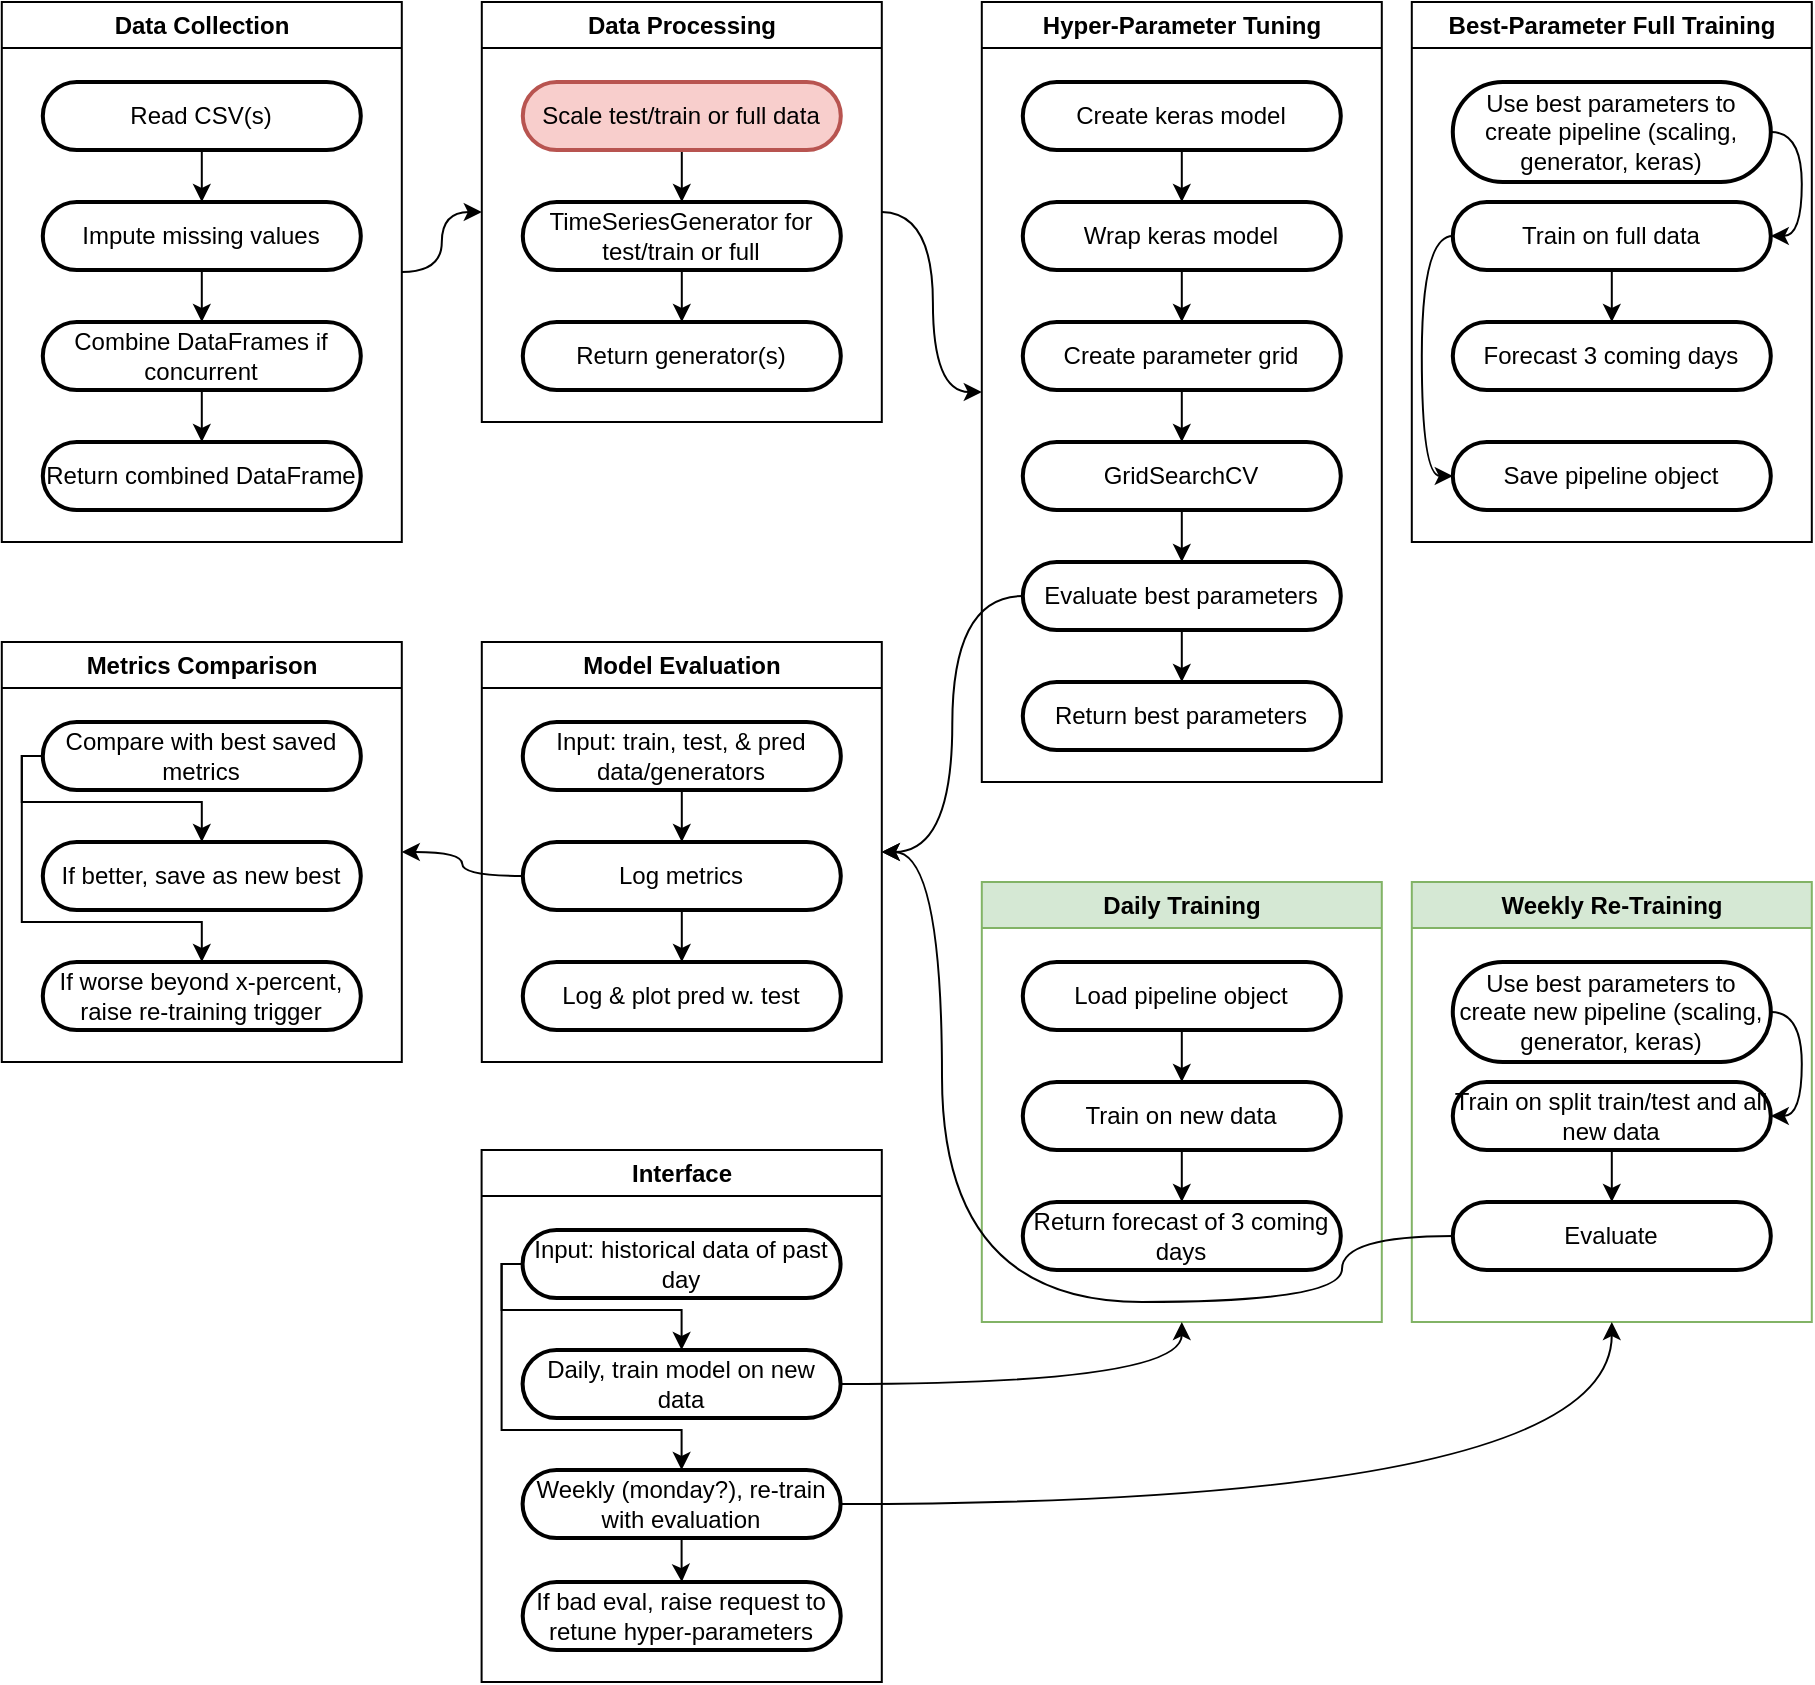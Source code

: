 <mxfile version="24.8.3">
  <diagram name="Page-1" id="im4f84TJx31p4GjBVJc7">
    <mxGraphModel dx="1728" dy="945" grid="1" gridSize="10" guides="1" tooltips="1" connect="1" arrows="1" fold="1" page="1" pageScale="1" pageWidth="827" pageHeight="1169" math="0" shadow="0">
      <root>
        <mxCell id="0" />
        <mxCell id="1" parent="0" />
        <mxCell id="ZpfbbZLWPoLLmUBdWNGZ-46" style="edgeStyle=orthogonalEdgeStyle;rounded=0;orthogonalLoop=1;jettySize=auto;html=1;entryX=0;entryY=0.5;entryDx=0;entryDy=0;curved=1;" edge="1" parent="1" source="ZpfbbZLWPoLLmUBdWNGZ-24" target="ZpfbbZLWPoLLmUBdWNGZ-30">
          <mxGeometry relative="1" as="geometry" />
        </mxCell>
        <mxCell id="ZpfbbZLWPoLLmUBdWNGZ-24" value="Data Collection" style="swimlane;whiteSpace=wrap;html=1;" vertex="1" parent="1">
          <mxGeometry x="29.9" y="10" width="200" height="270" as="geometry" />
        </mxCell>
        <mxCell id="ZpfbbZLWPoLLmUBdWNGZ-40" style="edgeStyle=orthogonalEdgeStyle;rounded=0;orthogonalLoop=1;jettySize=auto;html=1;entryX=0.5;entryY=0;entryDx=0;entryDy=0;" edge="1" parent="ZpfbbZLWPoLLmUBdWNGZ-24" source="ZpfbbZLWPoLLmUBdWNGZ-26" target="ZpfbbZLWPoLLmUBdWNGZ-27">
          <mxGeometry relative="1" as="geometry" />
        </mxCell>
        <mxCell id="ZpfbbZLWPoLLmUBdWNGZ-26" value="Read CSV(s)" style="rounded=1;whiteSpace=wrap;arcSize=50;strokeWidth=2;" vertex="1" parent="ZpfbbZLWPoLLmUBdWNGZ-24">
          <mxGeometry x="20.5" y="40" width="159" height="34" as="geometry" />
        </mxCell>
        <mxCell id="ZpfbbZLWPoLLmUBdWNGZ-41" style="edgeStyle=orthogonalEdgeStyle;rounded=0;orthogonalLoop=1;jettySize=auto;html=1;entryX=0.5;entryY=0;entryDx=0;entryDy=0;" edge="1" parent="ZpfbbZLWPoLLmUBdWNGZ-24" source="ZpfbbZLWPoLLmUBdWNGZ-27" target="ZpfbbZLWPoLLmUBdWNGZ-28">
          <mxGeometry relative="1" as="geometry" />
        </mxCell>
        <mxCell id="ZpfbbZLWPoLLmUBdWNGZ-27" value="Impute missing values" style="rounded=1;whiteSpace=wrap;arcSize=50;strokeWidth=2;" vertex="1" parent="ZpfbbZLWPoLLmUBdWNGZ-24">
          <mxGeometry x="20.5" y="100" width="159" height="34" as="geometry" />
        </mxCell>
        <mxCell id="ZpfbbZLWPoLLmUBdWNGZ-42" style="edgeStyle=orthogonalEdgeStyle;rounded=0;orthogonalLoop=1;jettySize=auto;html=1;entryX=0.5;entryY=0;entryDx=0;entryDy=0;" edge="1" parent="ZpfbbZLWPoLLmUBdWNGZ-24" source="ZpfbbZLWPoLLmUBdWNGZ-28" target="ZpfbbZLWPoLLmUBdWNGZ-29">
          <mxGeometry relative="1" as="geometry" />
        </mxCell>
        <mxCell id="ZpfbbZLWPoLLmUBdWNGZ-28" value="Combine DataFrames if concurrent " style="rounded=1;whiteSpace=wrap;arcSize=50;strokeWidth=2;" vertex="1" parent="ZpfbbZLWPoLLmUBdWNGZ-24">
          <mxGeometry x="20.5" y="160" width="159" height="34" as="geometry" />
        </mxCell>
        <mxCell id="ZpfbbZLWPoLLmUBdWNGZ-29" value="Return combined DataFrame" style="rounded=1;whiteSpace=wrap;arcSize=50;strokeWidth=2;" vertex="1" parent="ZpfbbZLWPoLLmUBdWNGZ-24">
          <mxGeometry x="20.5" y="220" width="159" height="34" as="geometry" />
        </mxCell>
        <mxCell id="ZpfbbZLWPoLLmUBdWNGZ-115" style="edgeStyle=orthogonalEdgeStyle;rounded=0;orthogonalLoop=1;jettySize=auto;html=1;entryX=0;entryY=0.5;entryDx=0;entryDy=0;curved=1;" edge="1" parent="1" target="ZpfbbZLWPoLLmUBdWNGZ-47">
          <mxGeometry relative="1" as="geometry">
            <mxPoint x="470" y="115" as="sourcePoint" />
          </mxGeometry>
        </mxCell>
        <mxCell id="ZpfbbZLWPoLLmUBdWNGZ-30" value="Data Processing" style="swimlane;whiteSpace=wrap;html=1;" vertex="1" parent="1">
          <mxGeometry x="269.9" y="10" width="200" height="210" as="geometry" />
        </mxCell>
        <mxCell id="ZpfbbZLWPoLLmUBdWNGZ-44" style="edgeStyle=orthogonalEdgeStyle;rounded=0;orthogonalLoop=1;jettySize=auto;html=1;entryX=0.5;entryY=0;entryDx=0;entryDy=0;" edge="1" parent="ZpfbbZLWPoLLmUBdWNGZ-30" source="ZpfbbZLWPoLLmUBdWNGZ-31" target="ZpfbbZLWPoLLmUBdWNGZ-32">
          <mxGeometry relative="1" as="geometry" />
        </mxCell>
        <mxCell id="ZpfbbZLWPoLLmUBdWNGZ-31" value="Scale test/train or full data" style="rounded=1;whiteSpace=wrap;arcSize=50;strokeWidth=2;fillColor=#f8cecc;strokeColor=#b85450;" vertex="1" parent="ZpfbbZLWPoLLmUBdWNGZ-30">
          <mxGeometry x="20.5" y="40" width="159" height="34" as="geometry" />
        </mxCell>
        <mxCell id="ZpfbbZLWPoLLmUBdWNGZ-45" style="edgeStyle=orthogonalEdgeStyle;rounded=0;orthogonalLoop=1;jettySize=auto;html=1;entryX=0.5;entryY=0;entryDx=0;entryDy=0;" edge="1" parent="ZpfbbZLWPoLLmUBdWNGZ-30" source="ZpfbbZLWPoLLmUBdWNGZ-32" target="ZpfbbZLWPoLLmUBdWNGZ-35">
          <mxGeometry relative="1" as="geometry" />
        </mxCell>
        <mxCell id="ZpfbbZLWPoLLmUBdWNGZ-32" value="TimeSeriesGenerator for test/train or full" style="rounded=1;whiteSpace=wrap;arcSize=50;strokeWidth=2;" vertex="1" parent="ZpfbbZLWPoLLmUBdWNGZ-30">
          <mxGeometry x="20.5" y="100" width="159" height="34" as="geometry" />
        </mxCell>
        <mxCell id="ZpfbbZLWPoLLmUBdWNGZ-35" value="Return generator(s)" style="rounded=1;whiteSpace=wrap;arcSize=50;strokeWidth=2;" vertex="1" parent="ZpfbbZLWPoLLmUBdWNGZ-30">
          <mxGeometry x="20.5" y="160" width="159" height="34" as="geometry" />
        </mxCell>
        <mxCell id="ZpfbbZLWPoLLmUBdWNGZ-36" value="Model Evaluation" style="swimlane;whiteSpace=wrap;html=1;" vertex="1" parent="1">
          <mxGeometry x="269.9" y="330" width="200" height="210" as="geometry" />
        </mxCell>
        <mxCell id="ZpfbbZLWPoLLmUBdWNGZ-72" style="edgeStyle=orthogonalEdgeStyle;rounded=0;orthogonalLoop=1;jettySize=auto;html=1;" edge="1" parent="ZpfbbZLWPoLLmUBdWNGZ-36" source="ZpfbbZLWPoLLmUBdWNGZ-37" target="ZpfbbZLWPoLLmUBdWNGZ-38">
          <mxGeometry relative="1" as="geometry" />
        </mxCell>
        <mxCell id="ZpfbbZLWPoLLmUBdWNGZ-37" value="Input: train, test, &amp; pred data/generators" style="rounded=1;whiteSpace=wrap;arcSize=50;strokeWidth=2;" vertex="1" parent="ZpfbbZLWPoLLmUBdWNGZ-36">
          <mxGeometry x="20.5" y="40" width="159" height="34" as="geometry" />
        </mxCell>
        <mxCell id="ZpfbbZLWPoLLmUBdWNGZ-71" style="edgeStyle=orthogonalEdgeStyle;rounded=0;orthogonalLoop=1;jettySize=auto;html=1;" edge="1" parent="ZpfbbZLWPoLLmUBdWNGZ-36" source="ZpfbbZLWPoLLmUBdWNGZ-38" target="ZpfbbZLWPoLLmUBdWNGZ-39">
          <mxGeometry relative="1" as="geometry" />
        </mxCell>
        <mxCell id="ZpfbbZLWPoLLmUBdWNGZ-38" value="Log metrics" style="rounded=1;whiteSpace=wrap;arcSize=50;strokeWidth=2;" vertex="1" parent="ZpfbbZLWPoLLmUBdWNGZ-36">
          <mxGeometry x="20.5" y="100" width="159" height="34" as="geometry" />
        </mxCell>
        <mxCell id="ZpfbbZLWPoLLmUBdWNGZ-39" value="Log &amp; plot pred w. test" style="rounded=1;whiteSpace=wrap;arcSize=50;strokeWidth=2;" vertex="1" parent="ZpfbbZLWPoLLmUBdWNGZ-36">
          <mxGeometry x="20.5" y="160" width="159" height="34" as="geometry" />
        </mxCell>
        <mxCell id="ZpfbbZLWPoLLmUBdWNGZ-47" value="Hyper-Parameter Tuning" style="swimlane;whiteSpace=wrap;html=1;" vertex="1" parent="1">
          <mxGeometry x="519.9" y="10" width="200" height="390" as="geometry" />
        </mxCell>
        <mxCell id="ZpfbbZLWPoLLmUBdWNGZ-48" style="edgeStyle=orthogonalEdgeStyle;rounded=0;orthogonalLoop=1;jettySize=auto;html=1;entryX=0.5;entryY=0;entryDx=0;entryDy=0;" edge="1" parent="ZpfbbZLWPoLLmUBdWNGZ-47" target="ZpfbbZLWPoLLmUBdWNGZ-51">
          <mxGeometry relative="1" as="geometry">
            <mxPoint x="100" y="74" as="sourcePoint" />
          </mxGeometry>
        </mxCell>
        <mxCell id="ZpfbbZLWPoLLmUBdWNGZ-50" style="edgeStyle=orthogonalEdgeStyle;rounded=0;orthogonalLoop=1;jettySize=auto;html=1;entryX=0.5;entryY=0;entryDx=0;entryDy=0;" edge="1" parent="ZpfbbZLWPoLLmUBdWNGZ-47" target="ZpfbbZLWPoLLmUBdWNGZ-53">
          <mxGeometry relative="1" as="geometry">
            <mxPoint x="100" y="134" as="sourcePoint" />
          </mxGeometry>
        </mxCell>
        <mxCell id="ZpfbbZLWPoLLmUBdWNGZ-52" style="edgeStyle=orthogonalEdgeStyle;rounded=0;orthogonalLoop=1;jettySize=auto;html=1;entryX=0.5;entryY=0;entryDx=0;entryDy=0;" edge="1" parent="ZpfbbZLWPoLLmUBdWNGZ-47" target="ZpfbbZLWPoLLmUBdWNGZ-54">
          <mxGeometry relative="1" as="geometry">
            <mxPoint x="100" y="194" as="sourcePoint" />
          </mxGeometry>
        </mxCell>
        <mxCell id="ZpfbbZLWPoLLmUBdWNGZ-111" style="edgeStyle=orthogonalEdgeStyle;rounded=0;orthogonalLoop=1;jettySize=auto;html=1;entryX=0.5;entryY=0;entryDx=0;entryDy=0;" edge="1" parent="ZpfbbZLWPoLLmUBdWNGZ-47" source="ZpfbbZLWPoLLmUBdWNGZ-105" target="ZpfbbZLWPoLLmUBdWNGZ-106">
          <mxGeometry relative="1" as="geometry" />
        </mxCell>
        <mxCell id="ZpfbbZLWPoLLmUBdWNGZ-105" value="Create keras model" style="rounded=1;whiteSpace=wrap;arcSize=50;strokeWidth=2;" vertex="1" parent="ZpfbbZLWPoLLmUBdWNGZ-47">
          <mxGeometry x="20.5" y="40" width="159" height="34" as="geometry" />
        </mxCell>
        <mxCell id="ZpfbbZLWPoLLmUBdWNGZ-112" style="edgeStyle=orthogonalEdgeStyle;rounded=0;orthogonalLoop=1;jettySize=auto;html=1;entryX=0.5;entryY=0;entryDx=0;entryDy=0;" edge="1" parent="ZpfbbZLWPoLLmUBdWNGZ-47" source="ZpfbbZLWPoLLmUBdWNGZ-106" target="ZpfbbZLWPoLLmUBdWNGZ-107">
          <mxGeometry relative="1" as="geometry" />
        </mxCell>
        <mxCell id="ZpfbbZLWPoLLmUBdWNGZ-106" value="Wrap keras model" style="rounded=1;whiteSpace=wrap;arcSize=50;strokeWidth=2;" vertex="1" parent="ZpfbbZLWPoLLmUBdWNGZ-47">
          <mxGeometry x="20.5" y="100" width="159" height="34" as="geometry" />
        </mxCell>
        <mxCell id="ZpfbbZLWPoLLmUBdWNGZ-113" style="edgeStyle=orthogonalEdgeStyle;rounded=0;orthogonalLoop=1;jettySize=auto;html=1;" edge="1" parent="ZpfbbZLWPoLLmUBdWNGZ-47" source="ZpfbbZLWPoLLmUBdWNGZ-107" target="ZpfbbZLWPoLLmUBdWNGZ-108">
          <mxGeometry relative="1" as="geometry" />
        </mxCell>
        <mxCell id="ZpfbbZLWPoLLmUBdWNGZ-107" value="Create parameter grid" style="rounded=1;whiteSpace=wrap;arcSize=50;strokeWidth=2;" vertex="1" parent="ZpfbbZLWPoLLmUBdWNGZ-47">
          <mxGeometry x="20.5" y="160" width="159" height="34" as="geometry" />
        </mxCell>
        <mxCell id="ZpfbbZLWPoLLmUBdWNGZ-114" style="edgeStyle=orthogonalEdgeStyle;rounded=0;orthogonalLoop=1;jettySize=auto;html=1;" edge="1" parent="ZpfbbZLWPoLLmUBdWNGZ-47" source="ZpfbbZLWPoLLmUBdWNGZ-108" target="ZpfbbZLWPoLLmUBdWNGZ-110">
          <mxGeometry relative="1" as="geometry" />
        </mxCell>
        <mxCell id="ZpfbbZLWPoLLmUBdWNGZ-108" value="GridSearchCV" style="rounded=1;whiteSpace=wrap;arcSize=50;strokeWidth=2;" vertex="1" parent="ZpfbbZLWPoLLmUBdWNGZ-47">
          <mxGeometry x="20.5" y="220" width="159" height="34" as="geometry" />
        </mxCell>
        <mxCell id="ZpfbbZLWPoLLmUBdWNGZ-117" style="edgeStyle=orthogonalEdgeStyle;rounded=0;orthogonalLoop=1;jettySize=auto;html=1;" edge="1" parent="ZpfbbZLWPoLLmUBdWNGZ-47" source="ZpfbbZLWPoLLmUBdWNGZ-110" target="ZpfbbZLWPoLLmUBdWNGZ-116">
          <mxGeometry relative="1" as="geometry" />
        </mxCell>
        <mxCell id="ZpfbbZLWPoLLmUBdWNGZ-110" value="Evaluate best parameters" style="rounded=1;whiteSpace=wrap;arcSize=50;strokeWidth=2;" vertex="1" parent="ZpfbbZLWPoLLmUBdWNGZ-47">
          <mxGeometry x="20.5" y="280" width="159" height="34" as="geometry" />
        </mxCell>
        <mxCell id="ZpfbbZLWPoLLmUBdWNGZ-116" value="Return best parameters" style="rounded=1;whiteSpace=wrap;arcSize=50;strokeWidth=2;" vertex="1" parent="ZpfbbZLWPoLLmUBdWNGZ-47">
          <mxGeometry x="20.5" y="340" width="159" height="34" as="geometry" />
        </mxCell>
        <mxCell id="ZpfbbZLWPoLLmUBdWNGZ-55" value="Best-Parameter Full Training" style="swimlane;whiteSpace=wrap;html=1;" vertex="1" parent="1">
          <mxGeometry x="734.9" y="10" width="200" height="270" as="geometry" />
        </mxCell>
        <mxCell id="ZpfbbZLWPoLLmUBdWNGZ-56" style="edgeStyle=orthogonalEdgeStyle;rounded=0;orthogonalLoop=1;jettySize=auto;html=1;entryX=0.5;entryY=0;entryDx=0;entryDy=0;" edge="1" parent="ZpfbbZLWPoLLmUBdWNGZ-55" target="ZpfbbZLWPoLLmUBdWNGZ-59">
          <mxGeometry relative="1" as="geometry">
            <mxPoint x="100" y="74" as="sourcePoint" />
          </mxGeometry>
        </mxCell>
        <mxCell id="ZpfbbZLWPoLLmUBdWNGZ-58" style="edgeStyle=orthogonalEdgeStyle;rounded=0;orthogonalLoop=1;jettySize=auto;html=1;entryX=0.5;entryY=0;entryDx=0;entryDy=0;" edge="1" parent="ZpfbbZLWPoLLmUBdWNGZ-55" target="ZpfbbZLWPoLLmUBdWNGZ-61">
          <mxGeometry relative="1" as="geometry">
            <mxPoint x="100" y="134" as="sourcePoint" />
          </mxGeometry>
        </mxCell>
        <mxCell id="ZpfbbZLWPoLLmUBdWNGZ-60" style="edgeStyle=orthogonalEdgeStyle;rounded=0;orthogonalLoop=1;jettySize=auto;html=1;entryX=0.5;entryY=0;entryDx=0;entryDy=0;" edge="1" parent="ZpfbbZLWPoLLmUBdWNGZ-55" target="ZpfbbZLWPoLLmUBdWNGZ-62">
          <mxGeometry relative="1" as="geometry">
            <mxPoint x="100" y="194" as="sourcePoint" />
          </mxGeometry>
        </mxCell>
        <mxCell id="ZpfbbZLWPoLLmUBdWNGZ-122" style="edgeStyle=orthogonalEdgeStyle;rounded=0;orthogonalLoop=1;jettySize=auto;html=1;entryX=1;entryY=0.5;entryDx=0;entryDy=0;curved=1;exitX=1;exitY=0.5;exitDx=0;exitDy=0;" edge="1" parent="ZpfbbZLWPoLLmUBdWNGZ-55" source="ZpfbbZLWPoLLmUBdWNGZ-120" target="ZpfbbZLWPoLLmUBdWNGZ-121">
          <mxGeometry relative="1" as="geometry">
            <Array as="points">
              <mxPoint x="195" y="65" />
              <mxPoint x="195" y="117" />
            </Array>
          </mxGeometry>
        </mxCell>
        <mxCell id="ZpfbbZLWPoLLmUBdWNGZ-120" value="Use best parameters to create pipeline (scaling, generator, keras)" style="rounded=1;whiteSpace=wrap;arcSize=50;strokeWidth=2;" vertex="1" parent="ZpfbbZLWPoLLmUBdWNGZ-55">
          <mxGeometry x="20.5" y="40" width="159" height="50" as="geometry" />
        </mxCell>
        <mxCell id="ZpfbbZLWPoLLmUBdWNGZ-124" style="edgeStyle=orthogonalEdgeStyle;rounded=0;orthogonalLoop=1;jettySize=auto;html=1;entryX=0.5;entryY=0;entryDx=0;entryDy=0;" edge="1" parent="ZpfbbZLWPoLLmUBdWNGZ-55" source="ZpfbbZLWPoLLmUBdWNGZ-121" target="ZpfbbZLWPoLLmUBdWNGZ-123">
          <mxGeometry relative="1" as="geometry" />
        </mxCell>
        <mxCell id="ZpfbbZLWPoLLmUBdWNGZ-131" style="edgeStyle=orthogonalEdgeStyle;rounded=0;orthogonalLoop=1;jettySize=auto;html=1;entryX=0;entryY=0.5;entryDx=0;entryDy=0;curved=1;exitX=0;exitY=0.5;exitDx=0;exitDy=0;" edge="1" parent="ZpfbbZLWPoLLmUBdWNGZ-55" source="ZpfbbZLWPoLLmUBdWNGZ-121" target="ZpfbbZLWPoLLmUBdWNGZ-130">
          <mxGeometry relative="1" as="geometry">
            <Array as="points">
              <mxPoint x="5" y="117" />
              <mxPoint x="5" y="237" />
            </Array>
          </mxGeometry>
        </mxCell>
        <mxCell id="ZpfbbZLWPoLLmUBdWNGZ-121" value="Train on full data" style="rounded=1;whiteSpace=wrap;arcSize=50;strokeWidth=2;" vertex="1" parent="ZpfbbZLWPoLLmUBdWNGZ-55">
          <mxGeometry x="20.5" y="100" width="159" height="34" as="geometry" />
        </mxCell>
        <mxCell id="ZpfbbZLWPoLLmUBdWNGZ-123" value="Forecast 3 coming days" style="rounded=1;whiteSpace=wrap;arcSize=50;strokeWidth=2;" vertex="1" parent="ZpfbbZLWPoLLmUBdWNGZ-55">
          <mxGeometry x="20.5" y="160" width="159" height="34" as="geometry" />
        </mxCell>
        <mxCell id="ZpfbbZLWPoLLmUBdWNGZ-130" value="Save pipeline object" style="rounded=1;whiteSpace=wrap;arcSize=50;strokeWidth=2;" vertex="1" parent="ZpfbbZLWPoLLmUBdWNGZ-55">
          <mxGeometry x="20.5" y="220" width="159" height="34" as="geometry" />
        </mxCell>
        <mxCell id="ZpfbbZLWPoLLmUBdWNGZ-63" value="Daily Training" style="swimlane;whiteSpace=wrap;html=1;fillColor=#d5e8d4;strokeColor=#82b366;" vertex="1" parent="1">
          <mxGeometry x="519.9" y="450" width="200" height="220" as="geometry" />
        </mxCell>
        <mxCell id="ZpfbbZLWPoLLmUBdWNGZ-64" style="edgeStyle=orthogonalEdgeStyle;rounded=0;orthogonalLoop=1;jettySize=auto;html=1;entryX=0.5;entryY=0;entryDx=0;entryDy=0;" edge="1" parent="ZpfbbZLWPoLLmUBdWNGZ-63" target="ZpfbbZLWPoLLmUBdWNGZ-67">
          <mxGeometry relative="1" as="geometry">
            <mxPoint x="100.0" y="74" as="sourcePoint" />
          </mxGeometry>
        </mxCell>
        <mxCell id="ZpfbbZLWPoLLmUBdWNGZ-66" style="edgeStyle=orthogonalEdgeStyle;rounded=0;orthogonalLoop=1;jettySize=auto;html=1;entryX=0.5;entryY=0;entryDx=0;entryDy=0;" edge="1" parent="ZpfbbZLWPoLLmUBdWNGZ-63" target="ZpfbbZLWPoLLmUBdWNGZ-69">
          <mxGeometry relative="1" as="geometry">
            <mxPoint x="100.0" y="134" as="sourcePoint" />
          </mxGeometry>
        </mxCell>
        <mxCell id="ZpfbbZLWPoLLmUBdWNGZ-68" style="edgeStyle=orthogonalEdgeStyle;rounded=0;orthogonalLoop=1;jettySize=auto;html=1;entryX=0.5;entryY=0;entryDx=0;entryDy=0;" edge="1" parent="ZpfbbZLWPoLLmUBdWNGZ-63" target="ZpfbbZLWPoLLmUBdWNGZ-70">
          <mxGeometry relative="1" as="geometry">
            <mxPoint x="100.0" y="194" as="sourcePoint" />
          </mxGeometry>
        </mxCell>
        <mxCell id="ZpfbbZLWPoLLmUBdWNGZ-128" style="edgeStyle=orthogonalEdgeStyle;rounded=0;orthogonalLoop=1;jettySize=auto;html=1;" edge="1" parent="ZpfbbZLWPoLLmUBdWNGZ-63" source="ZpfbbZLWPoLLmUBdWNGZ-125" target="ZpfbbZLWPoLLmUBdWNGZ-127">
          <mxGeometry relative="1" as="geometry" />
        </mxCell>
        <mxCell id="ZpfbbZLWPoLLmUBdWNGZ-125" value="Train on new data" style="rounded=1;whiteSpace=wrap;arcSize=50;strokeWidth=2;" vertex="1" parent="ZpfbbZLWPoLLmUBdWNGZ-63">
          <mxGeometry x="20.5" y="100" width="159" height="34" as="geometry" />
        </mxCell>
        <mxCell id="ZpfbbZLWPoLLmUBdWNGZ-127" value="Return forecast of 3 coming days" style="rounded=1;whiteSpace=wrap;arcSize=50;strokeWidth=2;" vertex="1" parent="ZpfbbZLWPoLLmUBdWNGZ-63">
          <mxGeometry x="20.5" y="160" width="159" height="34" as="geometry" />
        </mxCell>
        <mxCell id="ZpfbbZLWPoLLmUBdWNGZ-133" style="edgeStyle=orthogonalEdgeStyle;rounded=0;orthogonalLoop=1;jettySize=auto;html=1;" edge="1" parent="ZpfbbZLWPoLLmUBdWNGZ-63" source="ZpfbbZLWPoLLmUBdWNGZ-132" target="ZpfbbZLWPoLLmUBdWNGZ-125">
          <mxGeometry relative="1" as="geometry" />
        </mxCell>
        <mxCell id="ZpfbbZLWPoLLmUBdWNGZ-132" value="Load pipeline object" style="rounded=1;whiteSpace=wrap;arcSize=50;strokeWidth=2;" vertex="1" parent="ZpfbbZLWPoLLmUBdWNGZ-63">
          <mxGeometry x="20.5" y="40" width="159" height="34" as="geometry" />
        </mxCell>
        <mxCell id="ZpfbbZLWPoLLmUBdWNGZ-74" value="Metrics Comparison" style="swimlane;whiteSpace=wrap;html=1;" vertex="1" parent="1">
          <mxGeometry x="29.9" y="330" width="200" height="210" as="geometry" />
        </mxCell>
        <mxCell id="ZpfbbZLWPoLLmUBdWNGZ-92" style="edgeStyle=orthogonalEdgeStyle;rounded=0;orthogonalLoop=1;jettySize=auto;html=1;exitX=0;exitY=0.5;exitDx=0;exitDy=0;" edge="1" parent="ZpfbbZLWPoLLmUBdWNGZ-74" source="ZpfbbZLWPoLLmUBdWNGZ-76" target="ZpfbbZLWPoLLmUBdWNGZ-78">
          <mxGeometry relative="1" as="geometry">
            <Array as="points">
              <mxPoint x="10" y="57" />
              <mxPoint x="10" y="80" />
              <mxPoint x="100" y="80" />
            </Array>
          </mxGeometry>
        </mxCell>
        <mxCell id="ZpfbbZLWPoLLmUBdWNGZ-76" value="Compare with best saved metrics" style="rounded=1;whiteSpace=wrap;arcSize=50;strokeWidth=2;" vertex="1" parent="ZpfbbZLWPoLLmUBdWNGZ-74">
          <mxGeometry x="20.5" y="40" width="159" height="34" as="geometry" />
        </mxCell>
        <mxCell id="ZpfbbZLWPoLLmUBdWNGZ-78" value="If better, save as new best" style="rounded=1;whiteSpace=wrap;arcSize=50;strokeWidth=2;" vertex="1" parent="ZpfbbZLWPoLLmUBdWNGZ-74">
          <mxGeometry x="20.5" y="100" width="159" height="34" as="geometry" />
        </mxCell>
        <mxCell id="ZpfbbZLWPoLLmUBdWNGZ-79" value="If worse beyond x-percent, raise re-training trigger" style="rounded=1;whiteSpace=wrap;arcSize=50;strokeWidth=2;" vertex="1" parent="ZpfbbZLWPoLLmUBdWNGZ-74">
          <mxGeometry x="20.5" y="160" width="159" height="34" as="geometry" />
        </mxCell>
        <mxCell id="ZpfbbZLWPoLLmUBdWNGZ-93" style="edgeStyle=orthogonalEdgeStyle;rounded=0;orthogonalLoop=1;jettySize=auto;html=1;exitX=0;exitY=0.5;exitDx=0;exitDy=0;entryX=0.5;entryY=0;entryDx=0;entryDy=0;" edge="1" parent="ZpfbbZLWPoLLmUBdWNGZ-74" source="ZpfbbZLWPoLLmUBdWNGZ-76" target="ZpfbbZLWPoLLmUBdWNGZ-79">
          <mxGeometry relative="1" as="geometry">
            <mxPoint x="31" y="67" as="sourcePoint" />
            <mxPoint x="107" y="160" as="targetPoint" />
            <Array as="points">
              <mxPoint x="10" y="57" />
              <mxPoint x="10" y="140" />
              <mxPoint x="100" y="140" />
            </Array>
          </mxGeometry>
        </mxCell>
        <mxCell id="ZpfbbZLWPoLLmUBdWNGZ-81" style="edgeStyle=orthogonalEdgeStyle;rounded=0;orthogonalLoop=1;jettySize=auto;html=1;curved=1;" edge="1" parent="1" source="ZpfbbZLWPoLLmUBdWNGZ-38" target="ZpfbbZLWPoLLmUBdWNGZ-74">
          <mxGeometry relative="1" as="geometry" />
        </mxCell>
        <mxCell id="ZpfbbZLWPoLLmUBdWNGZ-82" value="Weekly Re-Training" style="swimlane;whiteSpace=wrap;html=1;fillColor=#d5e8d4;strokeColor=#82b366;" vertex="1" parent="1">
          <mxGeometry x="734.9" y="450" width="200" height="220" as="geometry" />
        </mxCell>
        <mxCell id="ZpfbbZLWPoLLmUBdWNGZ-83" style="edgeStyle=orthogonalEdgeStyle;rounded=0;orthogonalLoop=1;jettySize=auto;html=1;entryX=0.5;entryY=0;entryDx=0;entryDy=0;" edge="1" parent="ZpfbbZLWPoLLmUBdWNGZ-82">
          <mxGeometry relative="1" as="geometry">
            <mxPoint x="100.0" y="74" as="sourcePoint" />
          </mxGeometry>
        </mxCell>
        <mxCell id="ZpfbbZLWPoLLmUBdWNGZ-84" style="edgeStyle=orthogonalEdgeStyle;rounded=0;orthogonalLoop=1;jettySize=auto;html=1;entryX=0.5;entryY=0;entryDx=0;entryDy=0;" edge="1" parent="ZpfbbZLWPoLLmUBdWNGZ-82">
          <mxGeometry relative="1" as="geometry">
            <mxPoint x="100.0" y="134" as="sourcePoint" />
          </mxGeometry>
        </mxCell>
        <mxCell id="ZpfbbZLWPoLLmUBdWNGZ-85" style="edgeStyle=orthogonalEdgeStyle;rounded=0;orthogonalLoop=1;jettySize=auto;html=1;entryX=0.5;entryY=0;entryDx=0;entryDy=0;" edge="1" parent="ZpfbbZLWPoLLmUBdWNGZ-82">
          <mxGeometry relative="1" as="geometry">
            <mxPoint x="100.0" y="194" as="sourcePoint" />
          </mxGeometry>
        </mxCell>
        <mxCell id="ZpfbbZLWPoLLmUBdWNGZ-144" style="edgeStyle=orthogonalEdgeStyle;rounded=0;orthogonalLoop=1;jettySize=auto;html=1;entryX=1;entryY=0.5;entryDx=0;entryDy=0;curved=1;exitX=1;exitY=0.5;exitDx=0;exitDy=0;" edge="1" parent="ZpfbbZLWPoLLmUBdWNGZ-82" source="ZpfbbZLWPoLLmUBdWNGZ-142" target="ZpfbbZLWPoLLmUBdWNGZ-143">
          <mxGeometry relative="1" as="geometry">
            <Array as="points">
              <mxPoint x="195" y="65" />
              <mxPoint x="195" y="117" />
            </Array>
          </mxGeometry>
        </mxCell>
        <mxCell id="ZpfbbZLWPoLLmUBdWNGZ-142" value="Use best parameters to create new pipeline (scaling, generator, keras)" style="rounded=1;whiteSpace=wrap;arcSize=50;strokeWidth=2;" vertex="1" parent="ZpfbbZLWPoLLmUBdWNGZ-82">
          <mxGeometry x="20.5" y="40" width="159" height="50" as="geometry" />
        </mxCell>
        <mxCell id="ZpfbbZLWPoLLmUBdWNGZ-152" style="edgeStyle=orthogonalEdgeStyle;rounded=0;orthogonalLoop=1;jettySize=auto;html=1;" edge="1" parent="ZpfbbZLWPoLLmUBdWNGZ-82" source="ZpfbbZLWPoLLmUBdWNGZ-143" target="ZpfbbZLWPoLLmUBdWNGZ-145">
          <mxGeometry relative="1" as="geometry" />
        </mxCell>
        <mxCell id="ZpfbbZLWPoLLmUBdWNGZ-143" value="Train on split train/test and all new data" style="rounded=1;whiteSpace=wrap;arcSize=50;strokeWidth=2;" vertex="1" parent="ZpfbbZLWPoLLmUBdWNGZ-82">
          <mxGeometry x="20.5" y="100" width="159" height="34" as="geometry" />
        </mxCell>
        <mxCell id="ZpfbbZLWPoLLmUBdWNGZ-145" value="Evaluate" style="rounded=1;whiteSpace=wrap;arcSize=50;strokeWidth=2;" vertex="1" parent="ZpfbbZLWPoLLmUBdWNGZ-82">
          <mxGeometry x="20.5" y="160" width="159" height="34" as="geometry" />
        </mxCell>
        <mxCell id="ZpfbbZLWPoLLmUBdWNGZ-86" value="Interface" style="swimlane;whiteSpace=wrap;html=1;" vertex="1" parent="1">
          <mxGeometry x="269.8" y="584" width="200.1" height="266" as="geometry" />
        </mxCell>
        <mxCell id="ZpfbbZLWPoLLmUBdWNGZ-136" style="edgeStyle=orthogonalEdgeStyle;rounded=0;orthogonalLoop=1;jettySize=auto;html=1;exitX=0;exitY=0.5;exitDx=0;exitDy=0;" edge="1" parent="ZpfbbZLWPoLLmUBdWNGZ-86" source="ZpfbbZLWPoLLmUBdWNGZ-88" target="ZpfbbZLWPoLLmUBdWNGZ-90">
          <mxGeometry relative="1" as="geometry">
            <Array as="points">
              <mxPoint x="10" y="57" />
              <mxPoint x="10" y="80" />
              <mxPoint x="100" y="80" />
            </Array>
          </mxGeometry>
        </mxCell>
        <mxCell id="ZpfbbZLWPoLLmUBdWNGZ-137" style="edgeStyle=orthogonalEdgeStyle;rounded=0;orthogonalLoop=1;jettySize=auto;html=1;entryX=0.5;entryY=0;entryDx=0;entryDy=0;exitX=0;exitY=0.5;exitDx=0;exitDy=0;" edge="1" parent="ZpfbbZLWPoLLmUBdWNGZ-86" source="ZpfbbZLWPoLLmUBdWNGZ-88" target="ZpfbbZLWPoLLmUBdWNGZ-95">
          <mxGeometry relative="1" as="geometry">
            <Array as="points">
              <mxPoint x="10" y="57" />
              <mxPoint x="10" y="140" />
              <mxPoint x="100" y="140" />
            </Array>
          </mxGeometry>
        </mxCell>
        <mxCell id="ZpfbbZLWPoLLmUBdWNGZ-88" value="Input: historical data of past day" style="rounded=1;whiteSpace=wrap;arcSize=50;strokeWidth=2;" vertex="1" parent="ZpfbbZLWPoLLmUBdWNGZ-86">
          <mxGeometry x="20.5" y="40" width="159" height="34" as="geometry" />
        </mxCell>
        <mxCell id="ZpfbbZLWPoLLmUBdWNGZ-90" value="Daily, train model on new data" style="rounded=1;whiteSpace=wrap;arcSize=50;strokeWidth=2;" vertex="1" parent="ZpfbbZLWPoLLmUBdWNGZ-86">
          <mxGeometry x="20.5" y="100" width="159" height="34" as="geometry" />
        </mxCell>
        <mxCell id="ZpfbbZLWPoLLmUBdWNGZ-156" style="edgeStyle=orthogonalEdgeStyle;rounded=0;orthogonalLoop=1;jettySize=auto;html=1;" edge="1" parent="ZpfbbZLWPoLLmUBdWNGZ-86" source="ZpfbbZLWPoLLmUBdWNGZ-95" target="ZpfbbZLWPoLLmUBdWNGZ-155">
          <mxGeometry relative="1" as="geometry" />
        </mxCell>
        <mxCell id="ZpfbbZLWPoLLmUBdWNGZ-95" value="Weekly (monday?), re-train with evaluation" style="rounded=1;whiteSpace=wrap;arcSize=50;strokeWidth=2;" vertex="1" parent="ZpfbbZLWPoLLmUBdWNGZ-86">
          <mxGeometry x="20.5" y="160" width="159" height="34" as="geometry" />
        </mxCell>
        <mxCell id="ZpfbbZLWPoLLmUBdWNGZ-155" value="If bad eval, raise request to retune hyper-parameters" style="rounded=1;whiteSpace=wrap;arcSize=50;strokeWidth=2;" vertex="1" parent="ZpfbbZLWPoLLmUBdWNGZ-86">
          <mxGeometry x="20.55" y="216" width="159" height="34" as="geometry" />
        </mxCell>
        <mxCell id="ZpfbbZLWPoLLmUBdWNGZ-119" style="edgeStyle=orthogonalEdgeStyle;rounded=0;orthogonalLoop=1;jettySize=auto;html=1;entryX=1;entryY=0.5;entryDx=0;entryDy=0;curved=1;" edge="1" parent="1" source="ZpfbbZLWPoLLmUBdWNGZ-110" target="ZpfbbZLWPoLLmUBdWNGZ-36">
          <mxGeometry relative="1" as="geometry" />
        </mxCell>
        <mxCell id="ZpfbbZLWPoLLmUBdWNGZ-150" style="edgeStyle=orthogonalEdgeStyle;rounded=0;orthogonalLoop=1;jettySize=auto;html=1;entryX=0.5;entryY=1;entryDx=0;entryDy=0;curved=1;" edge="1" parent="1" source="ZpfbbZLWPoLLmUBdWNGZ-90" target="ZpfbbZLWPoLLmUBdWNGZ-63">
          <mxGeometry relative="1" as="geometry" />
        </mxCell>
        <mxCell id="ZpfbbZLWPoLLmUBdWNGZ-151" style="edgeStyle=orthogonalEdgeStyle;rounded=0;orthogonalLoop=1;jettySize=auto;html=1;entryX=0.5;entryY=1;entryDx=0;entryDy=0;curved=1;" edge="1" parent="1" source="ZpfbbZLWPoLLmUBdWNGZ-95" target="ZpfbbZLWPoLLmUBdWNGZ-82">
          <mxGeometry relative="1" as="geometry" />
        </mxCell>
        <mxCell id="ZpfbbZLWPoLLmUBdWNGZ-153" style="edgeStyle=orthogonalEdgeStyle;rounded=0;orthogonalLoop=1;jettySize=auto;html=1;entryX=1;entryY=0.5;entryDx=0;entryDy=0;curved=1;exitX=0;exitY=0.5;exitDx=0;exitDy=0;" edge="1" parent="1" source="ZpfbbZLWPoLLmUBdWNGZ-145" target="ZpfbbZLWPoLLmUBdWNGZ-36">
          <mxGeometry relative="1" as="geometry">
            <Array as="points">
              <mxPoint x="700" y="627" />
              <mxPoint x="700" y="660" />
              <mxPoint x="500" y="660" />
              <mxPoint x="500" y="435" />
            </Array>
          </mxGeometry>
        </mxCell>
      </root>
    </mxGraphModel>
  </diagram>
</mxfile>
